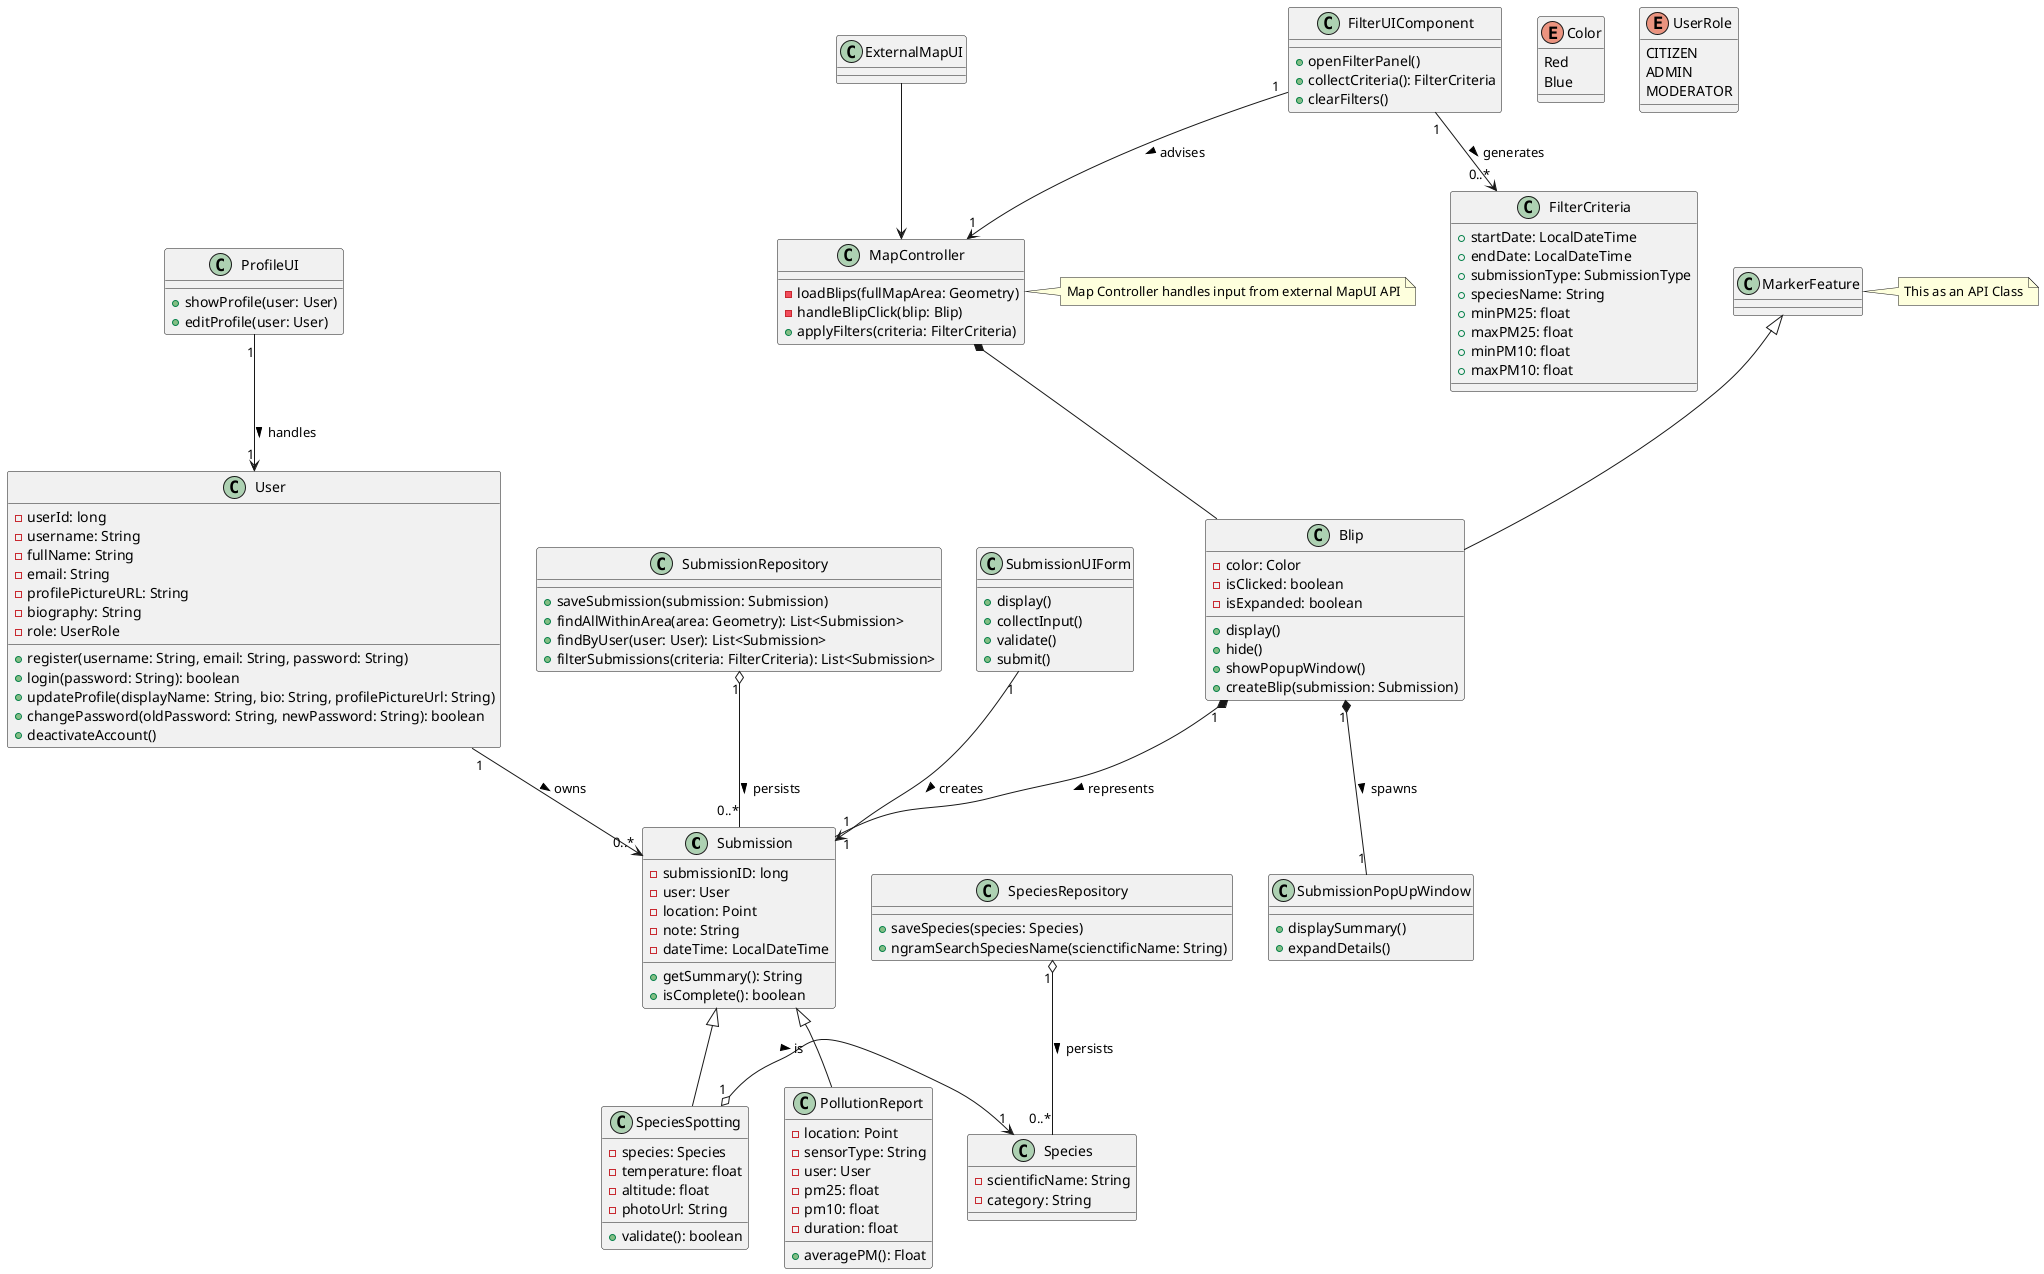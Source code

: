 @startuml

class Submission {
    - submissionID: long
    - user: User
    - location: Point
    - note: String
    - dateTime: LocalDateTime
    + getSummary(): String
    + isComplete(): boolean
}

class SpeciesSpotting {
    - species: Species
    - temperature: float
    - altitude: float
    - photoUrl: String
    + validate(): boolean
}

class Species {
    - scientificName: String
    - category: String
}

class PollutionReport {
    - location: Point
    - sensorType: String
    - user: User
    - pm25: float
    - pm10: float
    - duration: float
    + averagePM(): Float
}

class SubmissionUIForm {
    + display()
    + collectInput()
    + validate()
    + submit()
}

class ExternalMapUI {

}

class MapController {
    - loadBlips(fullMapArea: Geometry)
    - handleBlipClick(blip: Blip)
    + applyFilters(criteria: FilterCriteria)
}
note right
Map Controller handles input from external MapUI API
end note

ExternalMapUI --> MapController

class MarkerFeature {
}
note right: This as an API Class

class Blip {
    - color: Color
    - isClicked: boolean
    - isExpanded: boolean
    + display()
    + hide()
    + showPopupWindow()
    + createBlip(submission: Submission)
}

MarkerFeature <|-- Blip

enum Color {
    Red
    Blue
}

class SubmissionPopUpWindow {
    + displaySummary()
    + expandDetails()
}

class FilterUIComponent {
    + openFilterPanel()
    + collectCriteria(): FilterCriteria
    + clearFilters()
}

class FilterCriteria {
    + startDate: LocalDateTime
    + endDate: LocalDateTime
    + submissionType: SubmissionType
    + speciesName: String
    + minPM25: float
    + maxPM25: float
    + minPM10: float
    + maxPM10: float
}

class ProfileUI {
    + showProfile(user: User)
    + editProfile(user: User)
}

class User {
    - userId: long
    - username: String
    - fullName: String
    - email: String
    - profilePictureURL: String
    - biography: String
    - role: UserRole

    + register(username: String, email: String, password: String)
    + login(password: String): boolean
    + updateProfile(displayName: String, bio: String, profilePictureUrl: String)
    + changePassword(oldPassword: String, newPassword: String): boolean
    + deactivateAccount()
}

enum UserRole {
    CITIZEN
    ADMIN
    MODERATOR
}


class SubmissionRepository {
    + saveSubmission(submission: Submission)
    + findAllWithinArea(area: Geometry): List<Submission>
    + findByUser(user: User): List<Submission>
    + filterSubmissions(criteria: FilterCriteria): List<Submission>
}

class SpeciesRepository {
    + saveSpecies(species: Species)
    + ngramSearchSpeciesName(scienctificName: String)

}
SpeciesRepository "1" o-- "0..*" Species : persists >

Submission <|-- SpeciesSpotting
Submission <|-- PollutionReport
SubmissionUIForm "1" --> "1" Submission: creates >
SpeciesSpotting "1" o-> "1" Species: is >
Blip "1" *-- "1" Submission : represents >
Blip "1" *-- "1" SubmissionPopUpWindow : spawns >
MapController *-- Blip
FilterUIComponent "1" --> "1" MapController : advises >
FilterUIComponent "1" --> "0..*" FilterCriteria: generates >
SubmissionRepository "1" o-- "0..*" Submission : persists >
ProfileUI "1" --> "1" User : handles >
User "1" --> "0..*" Submission : owns >
@enduml